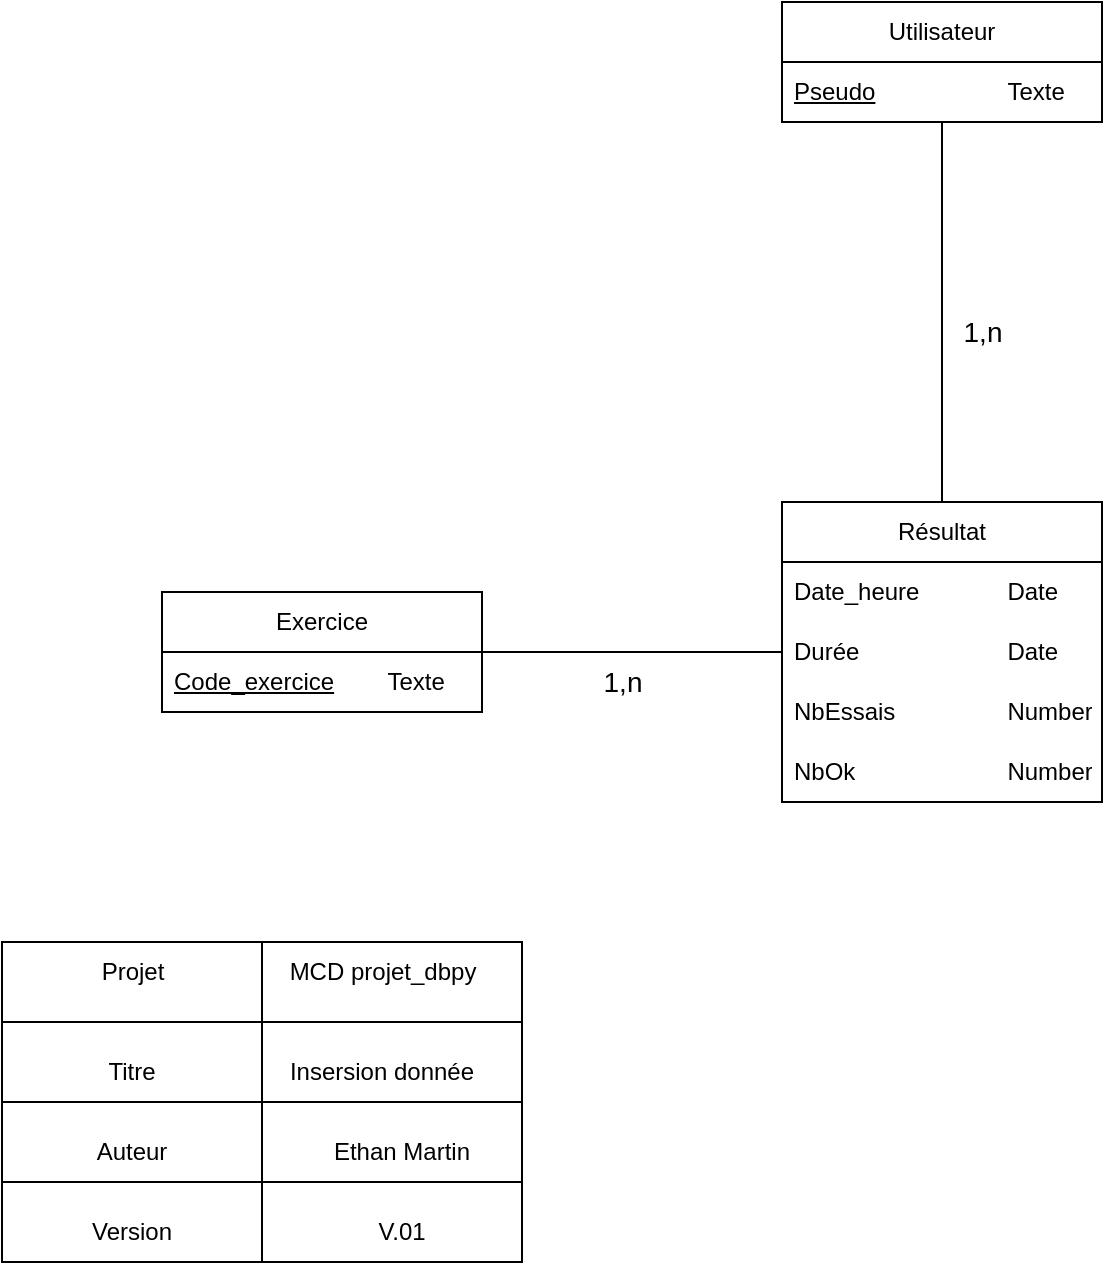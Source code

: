 <mxfile version="21.6.8" type="device">
  <diagram name="Page-1" id="2qqbac0fTQZN-lXUz9eN">
    <mxGraphModel dx="712" dy="828" grid="1" gridSize="10" guides="1" tooltips="1" connect="1" arrows="1" fold="1" page="1" pageScale="1" pageWidth="827" pageHeight="1169" math="0" shadow="0">
      <root>
        <mxCell id="0" />
        <mxCell id="1" parent="0" />
        <mxCell id="PBmDjCWEBr5A6wEQScWR-18" style="edgeStyle=orthogonalEdgeStyle;rounded=0;orthogonalLoop=1;jettySize=auto;html=1;exitX=0.5;exitY=1;exitDx=0;exitDy=0;entryX=0.5;entryY=0;entryDx=0;entryDy=0;exitPerimeter=0;endArrow=none;endFill=0;" parent="1" source="PBmDjCWEBr5A6wEQScWR-3" target="PBmDjCWEBr5A6wEQScWR-10" edge="1">
          <mxGeometry relative="1" as="geometry" />
        </mxCell>
        <mxCell id="PBmDjCWEBr5A6wEQScWR-2" value="Utilisateur" style="swimlane;fontStyle=0;childLayout=stackLayout;horizontal=1;startSize=30;horizontalStack=0;resizeParent=1;resizeParentMax=0;resizeLast=0;collapsible=1;marginBottom=0;whiteSpace=wrap;html=1;" parent="1" vertex="1">
          <mxGeometry x="420" y="80" width="160" height="60" as="geometry">
            <mxRectangle x="40" y="50" width="90" height="30" as="alternateBounds" />
          </mxGeometry>
        </mxCell>
        <mxCell id="PBmDjCWEBr5A6wEQScWR-3" value="&lt;u&gt;Pseudo&lt;/u&gt;&lt;span style=&quot;text-decoration-line: underline; white-space: pre;&quot;&gt;&#x9;&lt;/span&gt;&lt;span style=&quot;text-decoration-line: underline; white-space: pre;&quot;&gt;&#x9;&lt;/span&gt;&lt;span style=&quot;text-decoration-line: underline; white-space: pre;&quot;&gt;&#x9;&lt;/span&gt;Texte" style="text;strokeColor=none;fillColor=none;align=left;verticalAlign=middle;spacingLeft=4;spacingRight=4;overflow=hidden;points=[[0,0.5],[1,0.5]];portConstraint=eastwest;rotatable=0;whiteSpace=wrap;html=1;" parent="PBmDjCWEBr5A6wEQScWR-2" vertex="1">
          <mxGeometry y="30" width="160" height="30" as="geometry" />
        </mxCell>
        <mxCell id="PBmDjCWEBr5A6wEQScWR-19" style="edgeStyle=orthogonalEdgeStyle;rounded=0;orthogonalLoop=1;jettySize=auto;html=1;exitX=1;exitY=0.5;exitDx=0;exitDy=0;entryX=0;entryY=0.5;entryDx=0;entryDy=0;endArrow=none;endFill=0;" parent="1" source="PBmDjCWEBr5A6wEQScWR-6" target="PBmDjCWEBr5A6wEQScWR-12" edge="1">
          <mxGeometry relative="1" as="geometry" />
        </mxCell>
        <mxCell id="PBmDjCWEBr5A6wEQScWR-6" value="Exercice" style="swimlane;fontStyle=0;childLayout=stackLayout;horizontal=1;startSize=30;horizontalStack=0;resizeParent=1;resizeParentMax=0;resizeLast=0;collapsible=1;marginBottom=0;whiteSpace=wrap;html=1;" parent="1" vertex="1">
          <mxGeometry x="110" y="375" width="160" height="60" as="geometry" />
        </mxCell>
        <mxCell id="PBmDjCWEBr5A6wEQScWR-7" value="&lt;u&gt;Code_exercice&lt;/u&gt;&lt;span style=&quot;text-decoration-line: underline; white-space: pre;&quot;&gt;&#x9;&lt;/span&gt;Texte" style="text;strokeColor=none;fillColor=none;align=left;verticalAlign=middle;spacingLeft=4;spacingRight=4;overflow=hidden;points=[[0,0.5],[1,0.5]];portConstraint=eastwest;rotatable=0;whiteSpace=wrap;html=1;" parent="PBmDjCWEBr5A6wEQScWR-6" vertex="1">
          <mxGeometry y="30" width="160" height="30" as="geometry" />
        </mxCell>
        <mxCell id="PBmDjCWEBr5A6wEQScWR-10" value="Résultat" style="swimlane;fontStyle=0;childLayout=stackLayout;horizontal=1;startSize=30;horizontalStack=0;resizeParent=1;resizeParentMax=0;resizeLast=0;collapsible=1;marginBottom=0;whiteSpace=wrap;html=1;swimlaneLine=1;" parent="1" vertex="1">
          <mxGeometry x="420" y="330" width="160" height="150" as="geometry">
            <mxRectangle x="420" y="330" width="80" height="30" as="alternateBounds" />
          </mxGeometry>
        </mxCell>
        <mxCell id="PBmDjCWEBr5A6wEQScWR-11" value="Date_heure&lt;span style=&quot;white-space: pre;&quot;&gt;&#x9;&lt;/span&gt;&lt;span style=&quot;white-space: pre;&quot;&gt;&#x9;&lt;/span&gt;Date" style="text;strokeColor=none;fillColor=none;align=left;verticalAlign=middle;spacingLeft=4;spacingRight=4;overflow=hidden;points=[[0,0.5],[1,0.5]];portConstraint=eastwest;rotatable=0;whiteSpace=wrap;html=1;" parent="PBmDjCWEBr5A6wEQScWR-10" vertex="1">
          <mxGeometry y="30" width="160" height="30" as="geometry" />
        </mxCell>
        <mxCell id="PBmDjCWEBr5A6wEQScWR-12" value="Durée&lt;span style=&quot;white-space: pre;&quot;&gt;&#x9;&lt;/span&gt;&lt;span style=&quot;white-space: pre;&quot;&gt;&#x9;&lt;/span&gt;&lt;span style=&quot;white-space: pre;&quot;&gt;&#x9;&lt;/span&gt;Date" style="text;strokeColor=none;fillColor=none;align=left;verticalAlign=middle;spacingLeft=4;spacingRight=4;overflow=hidden;points=[[0,0.5],[1,0.5]];portConstraint=eastwest;rotatable=0;whiteSpace=wrap;html=1;" parent="PBmDjCWEBr5A6wEQScWR-10" vertex="1">
          <mxGeometry y="60" width="160" height="30" as="geometry" />
        </mxCell>
        <mxCell id="PBmDjCWEBr5A6wEQScWR-13" value="NbEssais&lt;span style=&quot;white-space: pre;&quot;&gt;&#x9;&lt;/span&gt;&lt;span style=&quot;white-space: pre;&quot;&gt;&#x9;&lt;/span&gt;&lt;span style=&quot;white-space: pre;&quot;&gt;&#x9;&lt;/span&gt;Number" style="text;strokeColor=none;fillColor=none;align=left;verticalAlign=middle;spacingLeft=4;spacingRight=4;overflow=hidden;points=[[0,0.5],[1,0.5]];portConstraint=eastwest;rotatable=0;whiteSpace=wrap;html=1;" parent="PBmDjCWEBr5A6wEQScWR-10" vertex="1">
          <mxGeometry y="90" width="160" height="30" as="geometry" />
        </mxCell>
        <mxCell id="PBmDjCWEBr5A6wEQScWR-15" value="NbOk&lt;span style=&quot;white-space: pre;&quot;&gt;&#x9;&lt;/span&gt;&lt;span style=&quot;white-space: pre;&quot;&gt;&#x9;&lt;span style=&quot;white-space: pre;&quot;&gt;&#x9;&lt;/span&gt;&lt;/span&gt;Number" style="text;strokeColor=none;fillColor=none;align=left;verticalAlign=middle;spacingLeft=4;spacingRight=4;overflow=hidden;points=[[0,0.5],[1,0.5]];portConstraint=eastwest;rotatable=0;whiteSpace=wrap;html=1;" parent="PBmDjCWEBr5A6wEQScWR-10" vertex="1">
          <mxGeometry y="120" width="160" height="30" as="geometry" />
        </mxCell>
        <mxCell id="PBmDjCWEBr5A6wEQScWR-21" value="&lt;font style=&quot;font-size: 14px;&quot;&gt;1,n&lt;/font&gt;" style="text;html=1;align=center;verticalAlign=middle;resizable=0;points=[];autosize=1;strokeColor=none;fillColor=none;" parent="1" vertex="1">
          <mxGeometry x="500" y="230" width="40" height="30" as="geometry" />
        </mxCell>
        <mxCell id="PBmDjCWEBr5A6wEQScWR-22" value="&lt;font style=&quot;font-size: 14px;&quot;&gt;1,n&lt;/font&gt;" style="text;html=1;align=center;verticalAlign=middle;resizable=0;points=[];autosize=1;strokeColor=none;fillColor=none;" parent="1" vertex="1">
          <mxGeometry x="320" y="405" width="40" height="30" as="geometry" />
        </mxCell>
        <mxCell id="dHq3xFgJDyqu0aTu09wx-3" value="" style="shape=internalStorage;whiteSpace=wrap;html=1;backgroundOutline=1;dx=130;dy=40;" vertex="1" parent="1">
          <mxGeometry x="30" y="550" width="260" height="80" as="geometry" />
        </mxCell>
        <mxCell id="dHq3xFgJDyqu0aTu09wx-4" value="Projet" style="text;html=1;align=center;verticalAlign=middle;resizable=0;points=[];autosize=1;strokeColor=none;fillColor=none;" vertex="1" parent="1">
          <mxGeometry x="70" y="550" width="50" height="30" as="geometry" />
        </mxCell>
        <mxCell id="dHq3xFgJDyqu0aTu09wx-5" value="MCD projet_dbpy" style="text;html=1;align=center;verticalAlign=middle;resizable=0;points=[];autosize=1;strokeColor=none;fillColor=none;" vertex="1" parent="1">
          <mxGeometry x="160" y="550" width="120" height="30" as="geometry" />
        </mxCell>
        <mxCell id="dHq3xFgJDyqu0aTu09wx-9" value="" style="shape=internalStorage;whiteSpace=wrap;html=1;backgroundOutline=1;dx=130;dy=40;" vertex="1" parent="1">
          <mxGeometry x="30" y="630" width="260" height="80" as="geometry" />
        </mxCell>
        <mxCell id="dHq3xFgJDyqu0aTu09wx-10" value="Auteur" style="text;html=1;strokeColor=none;fillColor=none;align=center;verticalAlign=middle;whiteSpace=wrap;rounded=0;" vertex="1" parent="1">
          <mxGeometry x="65" y="640" width="60" height="30" as="geometry" />
        </mxCell>
        <mxCell id="dHq3xFgJDyqu0aTu09wx-7" value="Version" style="text;html=1;strokeColor=none;fillColor=none;align=center;verticalAlign=middle;whiteSpace=wrap;rounded=0;" vertex="1" parent="1">
          <mxGeometry x="65" y="680" width="60" height="30" as="geometry" />
        </mxCell>
        <mxCell id="dHq3xFgJDyqu0aTu09wx-8" value="V.01" style="text;html=1;strokeColor=none;fillColor=none;align=center;verticalAlign=middle;whiteSpace=wrap;rounded=0;" vertex="1" parent="1">
          <mxGeometry x="200" y="680" width="60" height="30" as="geometry" />
        </mxCell>
        <mxCell id="dHq3xFgJDyqu0aTu09wx-11" value="Ethan Martin" style="text;html=1;strokeColor=none;fillColor=none;align=center;verticalAlign=middle;whiteSpace=wrap;rounded=0;" vertex="1" parent="1">
          <mxGeometry x="185" y="640" width="90" height="30" as="geometry" />
        </mxCell>
        <mxCell id="dHq3xFgJDyqu0aTu09wx-12" value="Titre" style="text;html=1;strokeColor=none;fillColor=none;align=center;verticalAlign=middle;whiteSpace=wrap;rounded=0;" vertex="1" parent="1">
          <mxGeometry x="65" y="600" width="60" height="30" as="geometry" />
        </mxCell>
        <mxCell id="dHq3xFgJDyqu0aTu09wx-13" value="Insersion donnée" style="text;html=1;strokeColor=none;fillColor=none;align=center;verticalAlign=middle;whiteSpace=wrap;rounded=0;" vertex="1" parent="1">
          <mxGeometry x="160" y="600" width="120" height="30" as="geometry" />
        </mxCell>
      </root>
    </mxGraphModel>
  </diagram>
</mxfile>
